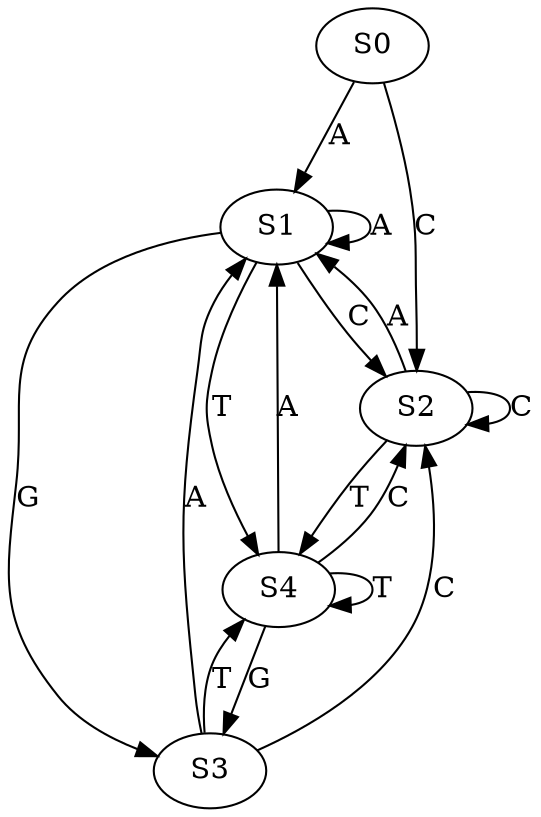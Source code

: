 strict digraph  {
	S0 -> S1 [ label = A ];
	S0 -> S2 [ label = C ];
	S1 -> S3 [ label = G ];
	S1 -> S4 [ label = T ];
	S1 -> S1 [ label = A ];
	S1 -> S2 [ label = C ];
	S2 -> S1 [ label = A ];
	S2 -> S4 [ label = T ];
	S2 -> S2 [ label = C ];
	S3 -> S2 [ label = C ];
	S3 -> S4 [ label = T ];
	S3 -> S1 [ label = A ];
	S4 -> S3 [ label = G ];
	S4 -> S2 [ label = C ];
	S4 -> S1 [ label = A ];
	S4 -> S4 [ label = T ];
}
